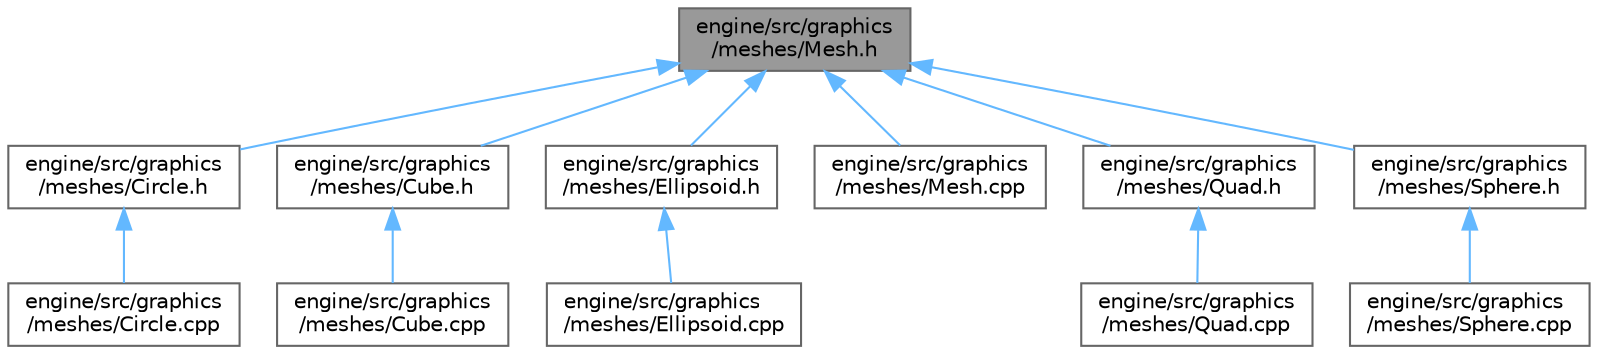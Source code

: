 digraph "engine/src/graphics/meshes/Mesh.h"
{
 // LATEX_PDF_SIZE
  bgcolor="transparent";
  edge [fontname=Helvetica,fontsize=10,labelfontname=Helvetica,labelfontsize=10];
  node [fontname=Helvetica,fontsize=10,shape=box,height=0.2,width=0.4];
  Node1 [id="Node000001",label="engine/src/graphics\l/meshes/Mesh.h",height=0.2,width=0.4,color="gray40", fillcolor="grey60", style="filled", fontcolor="black",tooltip="Mesh class for loading and rendering 3D models."];
  Node1 -> Node2 [id="edge1_Node000001_Node000002",dir="back",color="steelblue1",style="solid",tooltip=" "];
  Node2 [id="Node000002",label="engine/src/graphics\l/meshes/Circle.h",height=0.2,width=0.4,color="grey40", fillcolor="white", style="filled",URL="$db/d50/_circle_8h.html",tooltip="Circle class for rendering a filled circle mesh."];
  Node2 -> Node3 [id="edge2_Node000002_Node000003",dir="back",color="steelblue1",style="solid",tooltip=" "];
  Node3 [id="Node000003",label="engine/src/graphics\l/meshes/Circle.cpp",height=0.2,width=0.4,color="grey40", fillcolor="white", style="filled",URL="$d4/d94/_circle_8cpp.html",tooltip="Circle class for rendering a filled circle mesh."];
  Node1 -> Node4 [id="edge3_Node000001_Node000004",dir="back",color="steelblue1",style="solid",tooltip=" "];
  Node4 [id="Node000004",label="engine/src/graphics\l/meshes/Cube.h",height=0.2,width=0.4,color="grey40", fillcolor="white", style="filled",URL="$db/d6b/_cube_8h.html",tooltip="Header file for the Cube class."];
  Node4 -> Node5 [id="edge4_Node000004_Node000005",dir="back",color="steelblue1",style="solid",tooltip=" "];
  Node5 [id="Node000005",label="engine/src/graphics\l/meshes/Cube.cpp",height=0.2,width=0.4,color="grey40", fillcolor="white", style="filled",URL="$d1/d5e/_cube_8cpp.html",tooltip="Implementation of the Cube class."];
  Node1 -> Node6 [id="edge5_Node000001_Node000006",dir="back",color="steelblue1",style="solid",tooltip=" "];
  Node6 [id="Node000006",label="engine/src/graphics\l/meshes/Ellipsoid.h",height=0.2,width=0.4,color="grey40", fillcolor="white", style="filled",URL="$d3/d9b/_ellipsoid_8h.html",tooltip="Header file for the Ellipsoid class."];
  Node6 -> Node7 [id="edge6_Node000006_Node000007",dir="back",color="steelblue1",style="solid",tooltip=" "];
  Node7 [id="Node000007",label="engine/src/graphics\l/meshes/Ellipsoid.cpp",height=0.2,width=0.4,color="grey40", fillcolor="white", style="filled",URL="$de/dd4/_ellipsoid_8cpp.html",tooltip=" "];
  Node1 -> Node8 [id="edge7_Node000001_Node000008",dir="back",color="steelblue1",style="solid",tooltip=" "];
  Node8 [id="Node000008",label="engine/src/graphics\l/meshes/Mesh.cpp",height=0.2,width=0.4,color="grey40", fillcolor="white", style="filled",URL="$db/d06/_mesh_8cpp.html",tooltip="Implementation of the Mesh class for loading and rendering 3D models."];
  Node1 -> Node9 [id="edge8_Node000001_Node000009",dir="back",color="steelblue1",style="solid",tooltip=" "];
  Node9 [id="Node000009",label="engine/src/graphics\l/meshes/Quad.h",height=0.2,width=0.4,color="grey40", fillcolor="white", style="filled",URL="$db/dc0/_quad_8h.html",tooltip="Header file for the Quad class."];
  Node9 -> Node10 [id="edge9_Node000009_Node000010",dir="back",color="steelblue1",style="solid",tooltip=" "];
  Node10 [id="Node000010",label="engine/src/graphics\l/meshes/Quad.cpp",height=0.2,width=0.4,color="grey40", fillcolor="white", style="filled",URL="$d6/d22/_quad_8cpp.html",tooltip="Implementation of the Quad class."];
  Node1 -> Node11 [id="edge10_Node000001_Node000011",dir="back",color="steelblue1",style="solid",tooltip=" "];
  Node11 [id="Node000011",label="engine/src/graphics\l/meshes/Sphere.h",height=0.2,width=0.4,color="grey40", fillcolor="white", style="filled",URL="$d2/d8b/_sphere_8h.html",tooltip="Header file for the Sphere class."];
  Node11 -> Node12 [id="edge11_Node000011_Node000012",dir="back",color="steelblue1",style="solid",tooltip=" "];
  Node12 [id="Node000012",label="engine/src/graphics\l/meshes/Sphere.cpp",height=0.2,width=0.4,color="grey40", fillcolor="white", style="filled",URL="$d5/dd6/_sphere_8cpp.html",tooltip="Sphere class for rendering a sphere mesh."];
}
